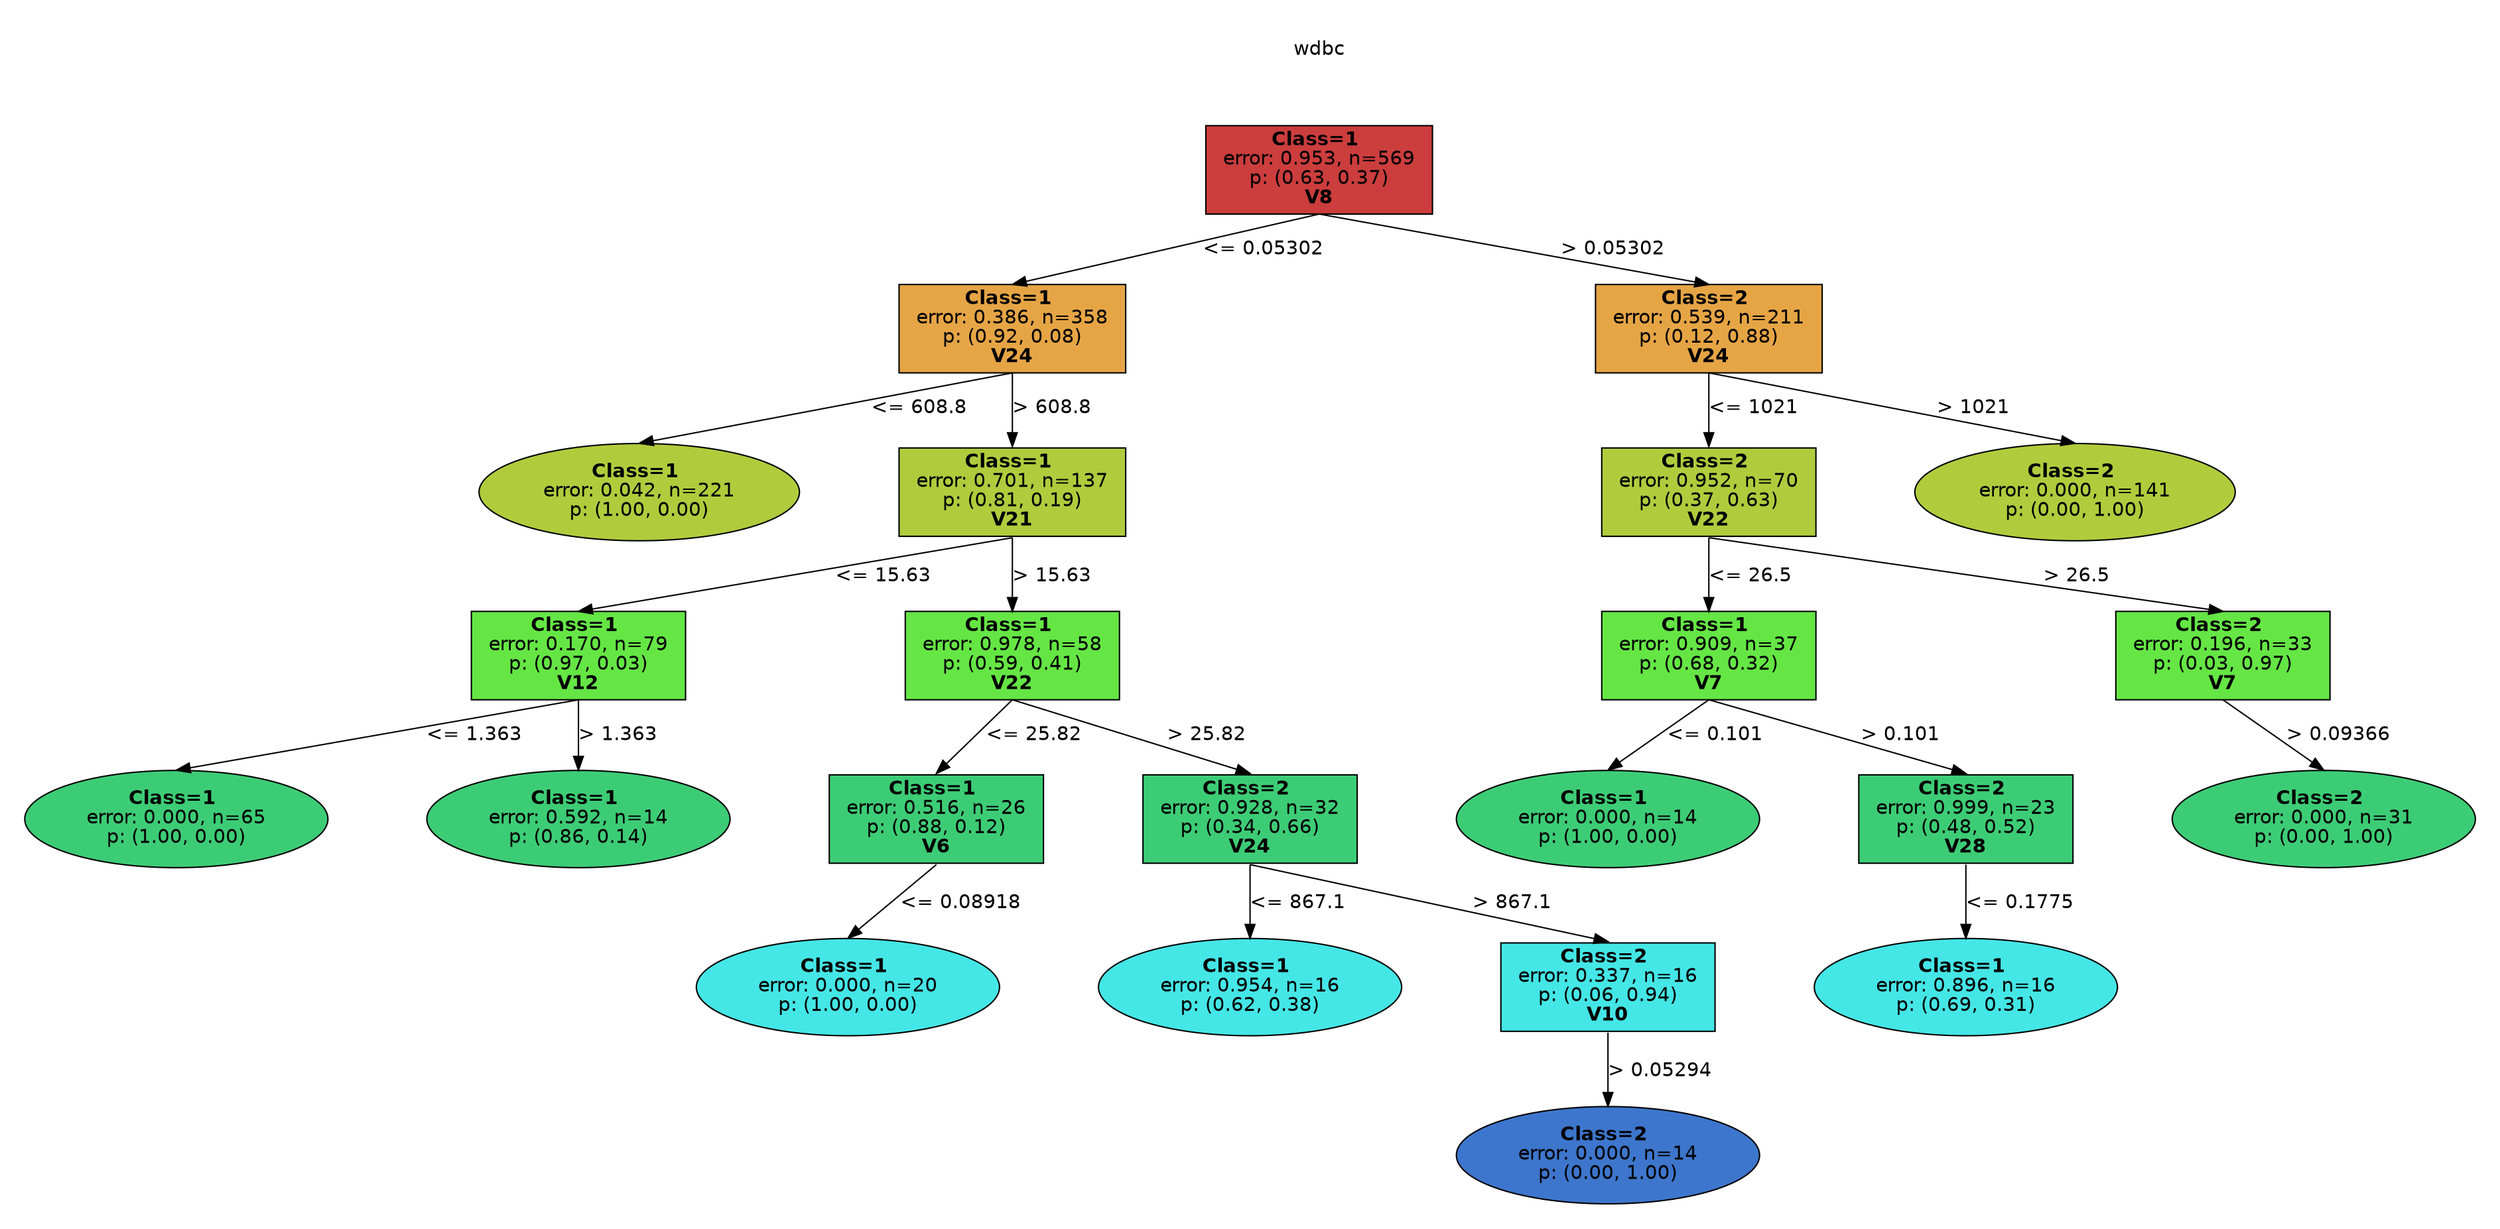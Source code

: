 digraph Tree {
splines=false;
graph [pad=".25", ranksep="0.5", nodesep="1"];
node [shape=rect, style="filled", color="black", fontname="helvetica",fillcolor="white"] ;
edge [fontname="helvetica"] ;
0 [label="wdbc", shape=plaintext];
0:s -> 1:n [style=invis];   
1 [label=<<b> Class=1 </b> <br/> error: 0.953, n=569 <br/> p: (0.63, 0.37) <br/><b>V8</b>>, fillcolor="0.000 0.7 0.800", shape="rect"];
2 [label=<<b> Class=1 </b> <br/> error: 0.386, n=358 <br/> p: (0.92, 0.08) <br/><b>V24</b>>, fillcolor="0.100 0.7 0.900", shape="rect"];
1:s -> 2:n [label="<= 0.05302"] ;
3 [label=<<b> Class=1 </b> <br/> error: 0.042, n=221 <br/> p: (1.00, 0.00) >, fillcolor="0.200 0.7 0.800", shape="oval"];
2:s -> 3:n [label="<= 608.8"] ;
4 [label=<<b> Class=1 </b> <br/> error: 0.701, n=137 <br/> p: (0.81, 0.19) <br/><b>V21</b>>, fillcolor="0.200 0.7 0.800", shape="rect"];
2:s -> 4:n [label="> 608.8"] ;
5 [label=<<b> Class=1 </b> <br/> error: 0.170, n=79 <br/> p: (0.97, 0.03) <br/><b>V12</b>>, fillcolor="0.300 0.7 0.900", shape="rect"];
4:s -> 5:n [label="<= 15.63"] ;
6 [label=<<b> Class=1 </b> <br/> error: 0.000, n=65 <br/> p: (1.00, 0.00) >, fillcolor="0.400 0.7 0.800", shape="oval"];
5:s -> 6:n [label="<= 1.363"] ;
7 [label=<<b> Class=1 </b> <br/> error: 0.592, n=14 <br/> p: (0.86, 0.14) >, fillcolor="0.400 0.7 0.800", shape="oval"];
5:s -> 7:n [label="> 1.363"] ;
8 [label=<<b> Class=1 </b> <br/> error: 0.978, n=58 <br/> p: (0.59, 0.41) <br/><b>V22</b>>, fillcolor="0.300 0.7 0.900", shape="rect"];
4:s -> 8:n [label="> 15.63"] ;
9 [label=<<b> Class=1 </b> <br/> error: 0.516, n=26 <br/> p: (0.88, 0.12) <br/><b>V6</b>>, fillcolor="0.400 0.7 0.800", shape="rect"];
8:s -> 9:n [label="<= 25.82"] ;
10 [label=<<b> Class=1 </b> <br/> error: 0.000, n=20 <br/> p: (1.00, 0.00) >, fillcolor="0.500 0.7 0.900", shape="oval"];
9:s -> 10:n [label="<= 0.08918"] ;
11 [label=<<b> Class=2 </b> <br/> error: 0.928, n=32 <br/> p: (0.34, 0.66) <br/><b>V24</b>>, fillcolor="0.400 0.7 0.800", shape="rect"];
8:s -> 11:n [label="> 25.82"] ;
12 [label=<<b> Class=1 </b> <br/> error: 0.954, n=16 <br/> p: (0.62, 0.38) >, fillcolor="0.500 0.7 0.900", shape="oval"];
11:s -> 12:n [label="<= 867.1"] ;
13 [label=<<b> Class=2 </b> <br/> error: 0.337, n=16 <br/> p: (0.06, 0.94) <br/><b>V10</b>>, fillcolor="0.500 0.7 0.900", shape="rect"];
11:s -> 13:n [label="> 867.1"] ;
14 [label=<<b> Class=2 </b> <br/> error: 0.000, n=14 <br/> p: (0.00, 1.00) >, fillcolor="0.600 0.7 0.800", shape="oval"];
13:s -> 14:n [label="> 0.05294"] ;
15 [label=<<b> Class=2 </b> <br/> error: 0.539, n=211 <br/> p: (0.12, 0.88) <br/><b>V24</b>>, fillcolor="0.100 0.7 0.900", shape="rect"];
1:s -> 15:n [label="> 0.05302"] ;
16 [label=<<b> Class=2 </b> <br/> error: 0.952, n=70 <br/> p: (0.37, 0.63) <br/><b>V22</b>>, fillcolor="0.200 0.7 0.800", shape="rect"];
15:s -> 16:n [label="<= 1021"] ;
17 [label=<<b> Class=1 </b> <br/> error: 0.909, n=37 <br/> p: (0.68, 0.32) <br/><b>V7</b>>, fillcolor="0.300 0.7 0.900", shape="rect"];
16:s -> 17:n [label="<= 26.5"] ;
18 [label=<<b> Class=1 </b> <br/> error: 0.000, n=14 <br/> p: (1.00, 0.00) >, fillcolor="0.400 0.7 0.800", shape="oval"];
17:s -> 18:n [label="<= 0.101"] ;
19 [label=<<b> Class=2 </b> <br/> error: 0.999, n=23 <br/> p: (0.48, 0.52) <br/><b>V28</b>>, fillcolor="0.400 0.7 0.800", shape="rect"];
17:s -> 19:n [label="> 0.101"] ;
20 [label=<<b> Class=1 </b> <br/> error: 0.896, n=16 <br/> p: (0.69, 0.31) >, fillcolor="0.500 0.7 0.900", shape="oval"];
19:s -> 20:n [label="<= 0.1775"] ;
21 [label=<<b> Class=2 </b> <br/> error: 0.196, n=33 <br/> p: (0.03, 0.97) <br/><b>V7</b>>, fillcolor="0.300 0.7 0.900", shape="rect"];
16:s -> 21:n [label="> 26.5"] ;
22 [label=<<b> Class=2 </b> <br/> error: 0.000, n=31 <br/> p: (0.00, 1.00) >, fillcolor="0.400 0.7 0.800", shape="oval"];
21:s -> 22:n [label="> 0.09366"] ;
23 [label=<<b> Class=2 </b> <br/> error: 0.000, n=141 <br/> p: (0.00, 1.00) >, fillcolor="0.200 0.7 0.800", shape="oval"];
15:s -> 23:n [label="> 1021"] ;

}
